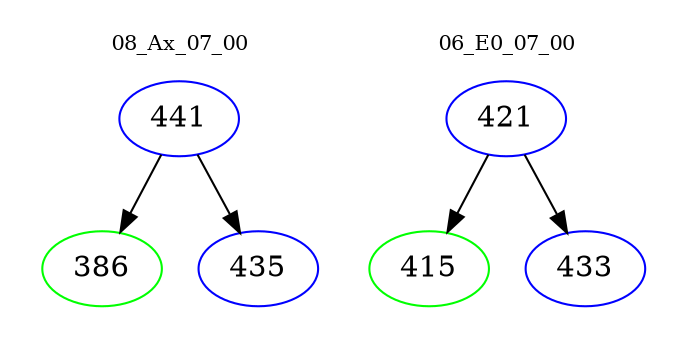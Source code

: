 digraph{
subgraph cluster_0 {
color = white
label = "08_Ax_07_00";
fontsize=10;
T0_441 [label="441", color="blue"]
T0_441 -> T0_386 [color="black"]
T0_386 [label="386", color="green"]
T0_441 -> T0_435 [color="black"]
T0_435 [label="435", color="blue"]
}
subgraph cluster_1 {
color = white
label = "06_E0_07_00";
fontsize=10;
T1_421 [label="421", color="blue"]
T1_421 -> T1_415 [color="black"]
T1_415 [label="415", color="green"]
T1_421 -> T1_433 [color="black"]
T1_433 [label="433", color="blue"]
}
}
